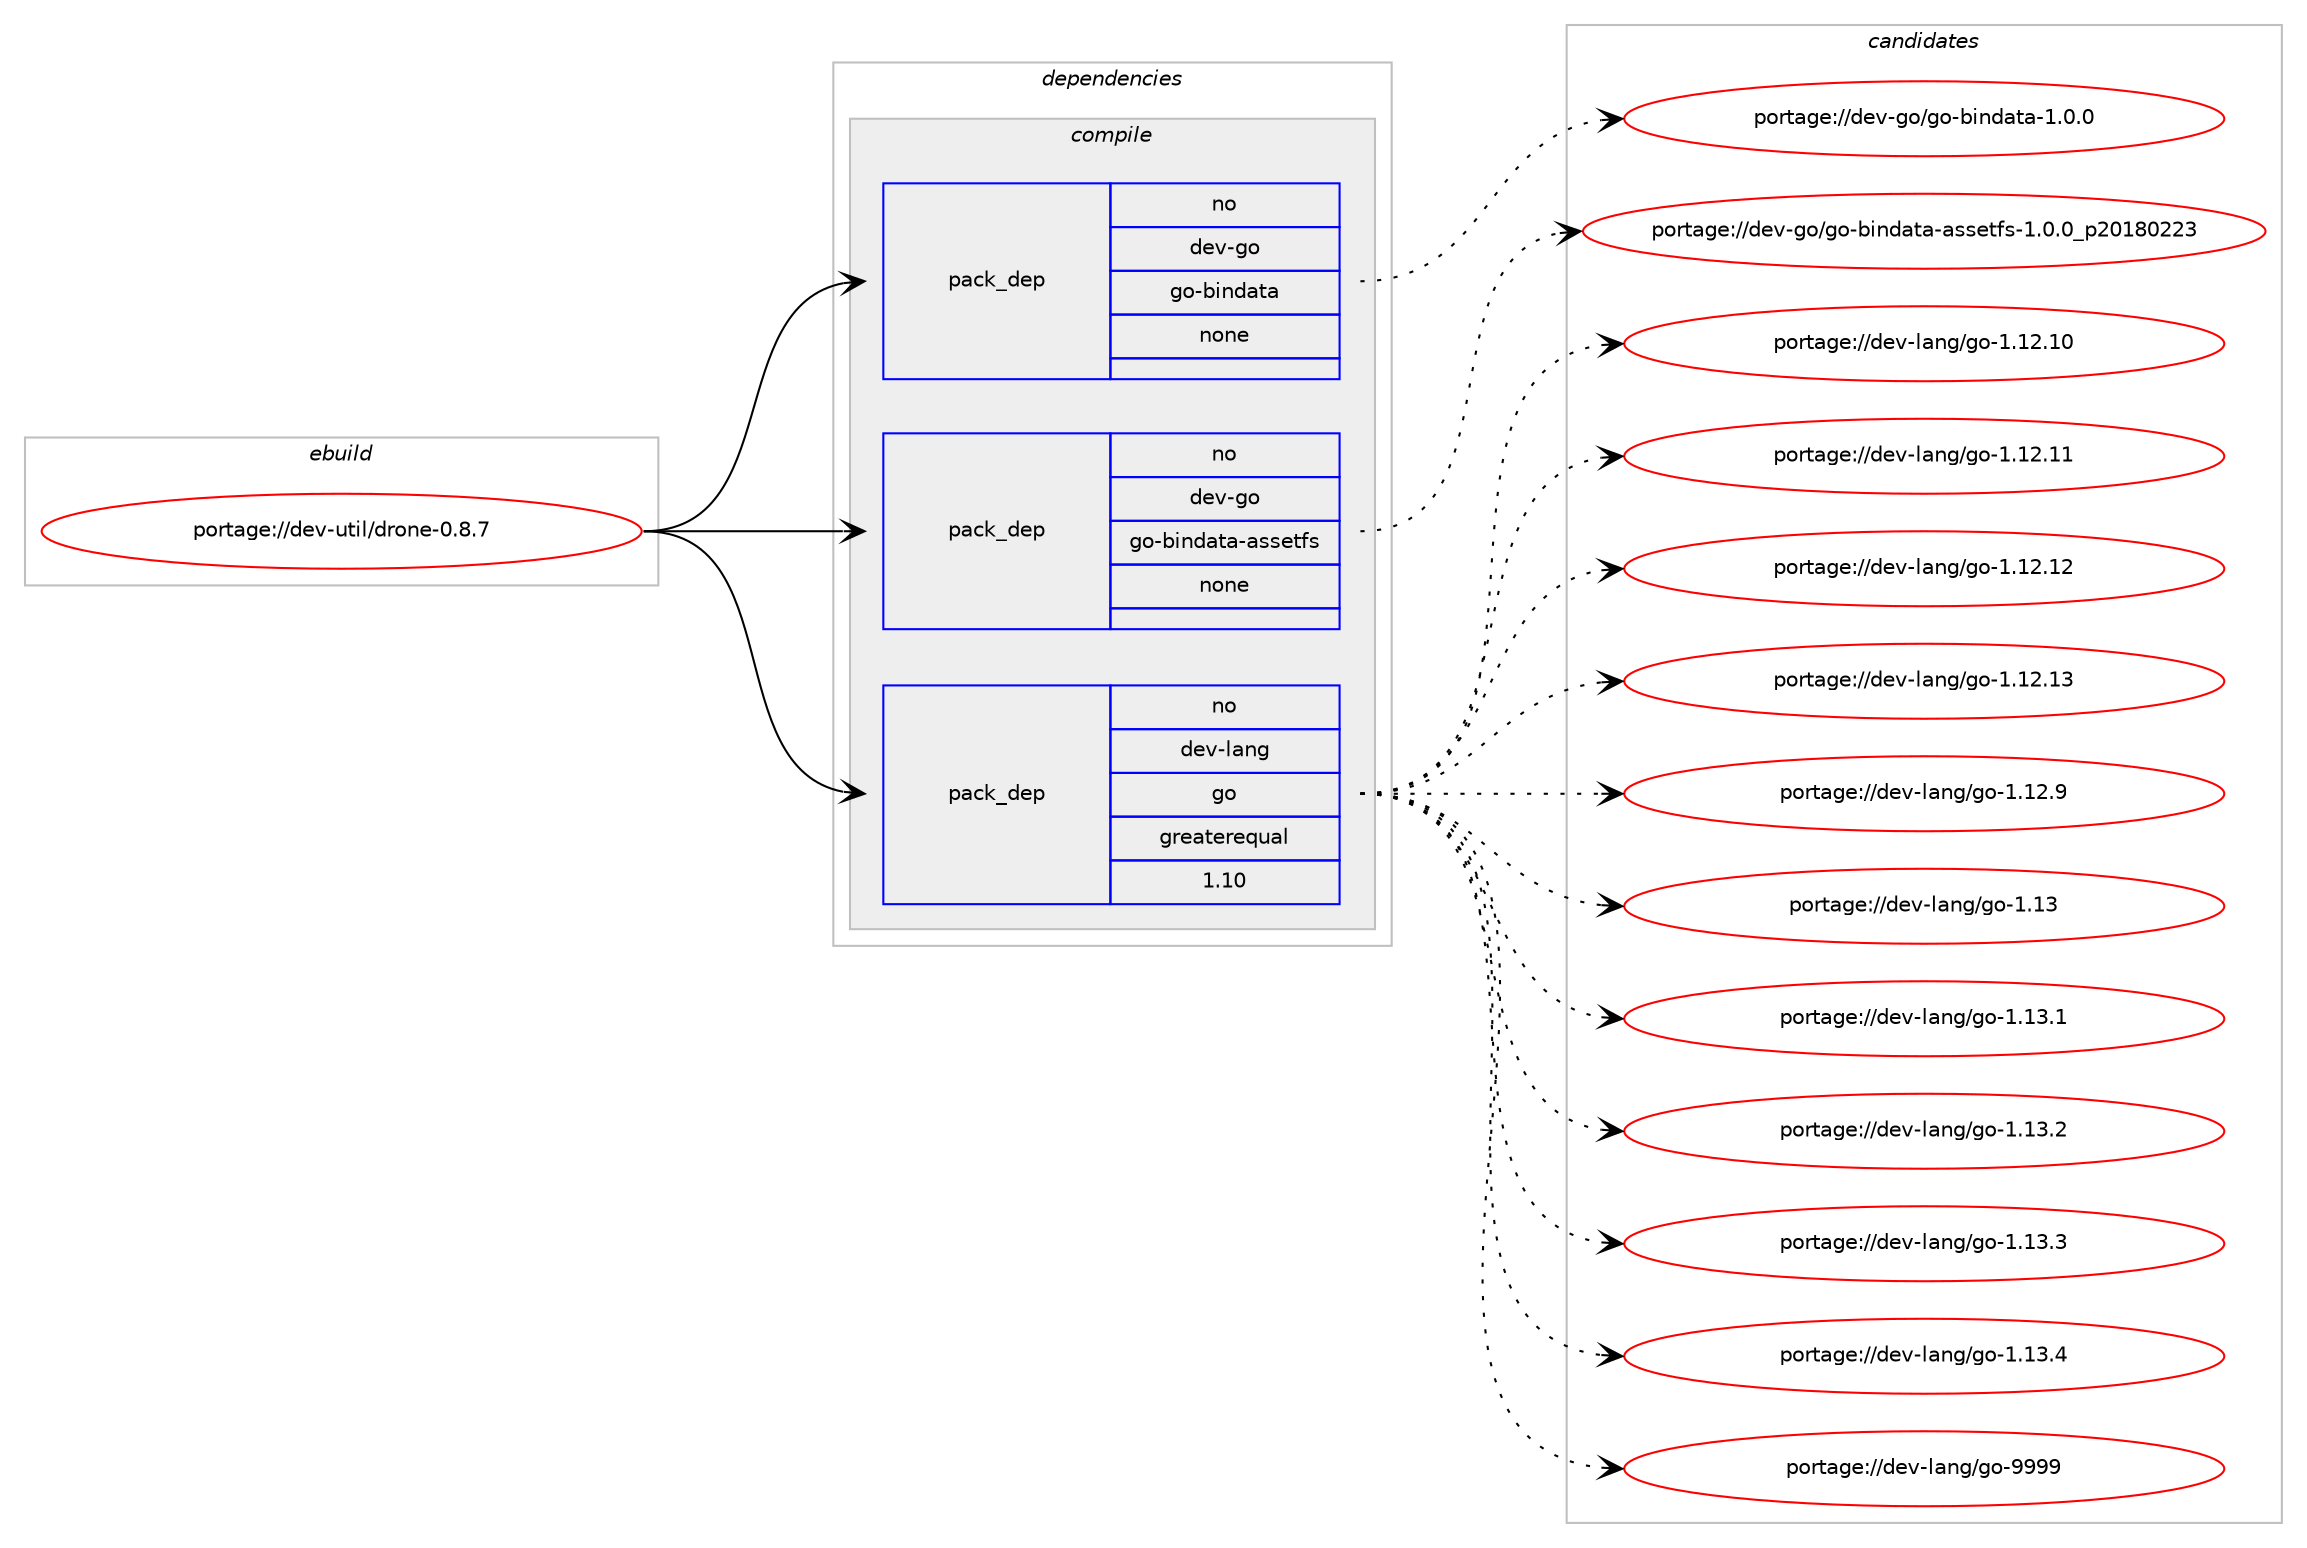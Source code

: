 digraph prolog {

# *************
# Graph options
# *************

newrank=true;
concentrate=true;
compound=true;
graph [rankdir=LR,fontname=Helvetica,fontsize=10,ranksep=1.5];#, ranksep=2.5, nodesep=0.2];
edge  [arrowhead=vee];
node  [fontname=Helvetica,fontsize=10];

# **********
# The ebuild
# **********

subgraph cluster_leftcol {
color=gray;
rank=same;
label=<<i>ebuild</i>>;
id [label="portage://dev-util/drone-0.8.7", color=red, width=4, href="../dev-util/drone-0.8.7.svg"];
}

# ****************
# The dependencies
# ****************

subgraph cluster_midcol {
color=gray;
label=<<i>dependencies</i>>;
subgraph cluster_compile {
fillcolor="#eeeeee";
style=filled;
label=<<i>compile</i>>;
subgraph pack187126 {
dependency261868 [label=<<TABLE BORDER="0" CELLBORDER="1" CELLSPACING="0" CELLPADDING="4" WIDTH="220"><TR><TD ROWSPAN="6" CELLPADDING="30">pack_dep</TD></TR><TR><TD WIDTH="110">no</TD></TR><TR><TD>dev-go</TD></TR><TR><TD>go-bindata</TD></TR><TR><TD>none</TD></TR><TR><TD></TD></TR></TABLE>>, shape=none, color=blue];
}
id:e -> dependency261868:w [weight=20,style="solid",arrowhead="vee"];
subgraph pack187127 {
dependency261869 [label=<<TABLE BORDER="0" CELLBORDER="1" CELLSPACING="0" CELLPADDING="4" WIDTH="220"><TR><TD ROWSPAN="6" CELLPADDING="30">pack_dep</TD></TR><TR><TD WIDTH="110">no</TD></TR><TR><TD>dev-go</TD></TR><TR><TD>go-bindata-assetfs</TD></TR><TR><TD>none</TD></TR><TR><TD></TD></TR></TABLE>>, shape=none, color=blue];
}
id:e -> dependency261869:w [weight=20,style="solid",arrowhead="vee"];
subgraph pack187128 {
dependency261870 [label=<<TABLE BORDER="0" CELLBORDER="1" CELLSPACING="0" CELLPADDING="4" WIDTH="220"><TR><TD ROWSPAN="6" CELLPADDING="30">pack_dep</TD></TR><TR><TD WIDTH="110">no</TD></TR><TR><TD>dev-lang</TD></TR><TR><TD>go</TD></TR><TR><TD>greaterequal</TD></TR><TR><TD>1.10</TD></TR></TABLE>>, shape=none, color=blue];
}
id:e -> dependency261870:w [weight=20,style="solid",arrowhead="vee"];
}
subgraph cluster_compileandrun {
fillcolor="#eeeeee";
style=filled;
label=<<i>compile and run</i>>;
}
subgraph cluster_run {
fillcolor="#eeeeee";
style=filled;
label=<<i>run</i>>;
}
}

# **************
# The candidates
# **************

subgraph cluster_choices {
rank=same;
color=gray;
label=<<i>candidates</i>>;

subgraph choice187126 {
color=black;
nodesep=1;
choiceportage100101118451031114710311145981051101009711697454946484648 [label="portage://dev-go/go-bindata-1.0.0", color=red, width=4,href="../dev-go/go-bindata-1.0.0.svg"];
dependency261868:e -> choiceportage100101118451031114710311145981051101009711697454946484648:w [style=dotted,weight="100"];
}
subgraph choice187127 {
color=black;
nodesep=1;
choiceportage1001011184510311147103111459810511010097116974597115115101116102115454946484648951125048495648505051 [label="portage://dev-go/go-bindata-assetfs-1.0.0_p20180223", color=red, width=4,href="../dev-go/go-bindata-assetfs-1.0.0_p20180223.svg"];
dependency261869:e -> choiceportage1001011184510311147103111459810511010097116974597115115101116102115454946484648951125048495648505051:w [style=dotted,weight="100"];
}
subgraph choice187128 {
color=black;
nodesep=1;
choiceportage1001011184510897110103471031114549464950464948 [label="portage://dev-lang/go-1.12.10", color=red, width=4,href="../dev-lang/go-1.12.10.svg"];
choiceportage1001011184510897110103471031114549464950464949 [label="portage://dev-lang/go-1.12.11", color=red, width=4,href="../dev-lang/go-1.12.11.svg"];
choiceportage1001011184510897110103471031114549464950464950 [label="portage://dev-lang/go-1.12.12", color=red, width=4,href="../dev-lang/go-1.12.12.svg"];
choiceportage1001011184510897110103471031114549464950464951 [label="portage://dev-lang/go-1.12.13", color=red, width=4,href="../dev-lang/go-1.12.13.svg"];
choiceportage10010111845108971101034710311145494649504657 [label="portage://dev-lang/go-1.12.9", color=red, width=4,href="../dev-lang/go-1.12.9.svg"];
choiceportage1001011184510897110103471031114549464951 [label="portage://dev-lang/go-1.13", color=red, width=4,href="../dev-lang/go-1.13.svg"];
choiceportage10010111845108971101034710311145494649514649 [label="portage://dev-lang/go-1.13.1", color=red, width=4,href="../dev-lang/go-1.13.1.svg"];
choiceportage10010111845108971101034710311145494649514650 [label="portage://dev-lang/go-1.13.2", color=red, width=4,href="../dev-lang/go-1.13.2.svg"];
choiceportage10010111845108971101034710311145494649514651 [label="portage://dev-lang/go-1.13.3", color=red, width=4,href="../dev-lang/go-1.13.3.svg"];
choiceportage10010111845108971101034710311145494649514652 [label="portage://dev-lang/go-1.13.4", color=red, width=4,href="../dev-lang/go-1.13.4.svg"];
choiceportage1001011184510897110103471031114557575757 [label="portage://dev-lang/go-9999", color=red, width=4,href="../dev-lang/go-9999.svg"];
dependency261870:e -> choiceportage1001011184510897110103471031114549464950464948:w [style=dotted,weight="100"];
dependency261870:e -> choiceportage1001011184510897110103471031114549464950464949:w [style=dotted,weight="100"];
dependency261870:e -> choiceportage1001011184510897110103471031114549464950464950:w [style=dotted,weight="100"];
dependency261870:e -> choiceportage1001011184510897110103471031114549464950464951:w [style=dotted,weight="100"];
dependency261870:e -> choiceportage10010111845108971101034710311145494649504657:w [style=dotted,weight="100"];
dependency261870:e -> choiceportage1001011184510897110103471031114549464951:w [style=dotted,weight="100"];
dependency261870:e -> choiceportage10010111845108971101034710311145494649514649:w [style=dotted,weight="100"];
dependency261870:e -> choiceportage10010111845108971101034710311145494649514650:w [style=dotted,weight="100"];
dependency261870:e -> choiceportage10010111845108971101034710311145494649514651:w [style=dotted,weight="100"];
dependency261870:e -> choiceportage10010111845108971101034710311145494649514652:w [style=dotted,weight="100"];
dependency261870:e -> choiceportage1001011184510897110103471031114557575757:w [style=dotted,weight="100"];
}
}

}
